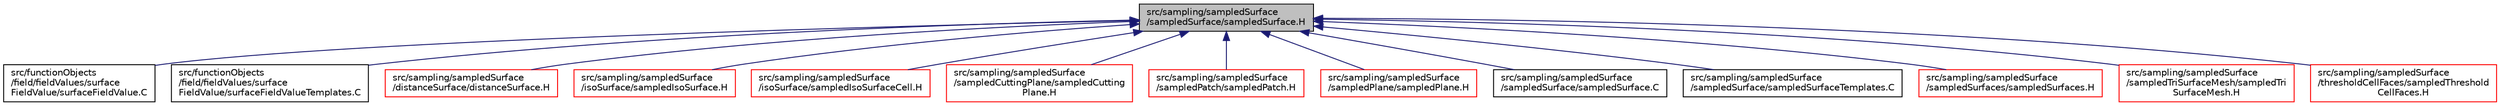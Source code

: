 digraph "src/sampling/sampledSurface/sampledSurface/sampledSurface.H"
{
  bgcolor="transparent";
  edge [fontname="Helvetica",fontsize="10",labelfontname="Helvetica",labelfontsize="10"];
  node [fontname="Helvetica",fontsize="10",shape=record];
  Node343 [label="src/sampling/sampledSurface\l/sampledSurface/sampledSurface.H",height=0.2,width=0.4,color="black", fillcolor="grey75", style="filled", fontcolor="black"];
  Node343 -> Node344 [dir="back",color="midnightblue",fontsize="10",style="solid",fontname="Helvetica"];
  Node344 [label="src/functionObjects\l/field/fieldValues/surface\lFieldValue/surfaceFieldValue.C",height=0.2,width=0.4,color="black",URL="$a04649.html"];
  Node343 -> Node345 [dir="back",color="midnightblue",fontsize="10",style="solid",fontname="Helvetica"];
  Node345 [label="src/functionObjects\l/field/fieldValues/surface\lFieldValue/surfaceFieldValueTemplates.C",height=0.2,width=0.4,color="black",URL="$a04658.html"];
  Node343 -> Node346 [dir="back",color="midnightblue",fontsize="10",style="solid",fontname="Helvetica"];
  Node346 [label="src/sampling/sampledSurface\l/distanceSurface/distanceSurface.H",height=0.2,width=0.4,color="red",URL="$a15053.html"];
  Node343 -> Node349 [dir="back",color="midnightblue",fontsize="10",style="solid",fontname="Helvetica"];
  Node349 [label="src/sampling/sampledSurface\l/isoSurface/sampledIsoSurface.H",height=0.2,width=0.4,color="red",URL="$a15080.html"];
  Node343 -> Node352 [dir="back",color="midnightblue",fontsize="10",style="solid",fontname="Helvetica"];
  Node352 [label="src/sampling/sampledSurface\l/isoSurface/sampledIsoSurfaceCell.H",height=0.2,width=0.4,color="red",URL="$a15086.html"];
  Node343 -> Node355 [dir="back",color="midnightblue",fontsize="10",style="solid",fontname="Helvetica"];
  Node355 [label="src/sampling/sampledSurface\l/sampledCuttingPlane/sampledCutting\lPlane.H",height=0.2,width=0.4,color="red",URL="$a15098.html"];
  Node343 -> Node358 [dir="back",color="midnightblue",fontsize="10",style="solid",fontname="Helvetica"];
  Node358 [label="src/sampling/sampledSurface\l/sampledPatch/sampledPatch.H",height=0.2,width=0.4,color="red",URL="$a15107.html"];
  Node343 -> Node364 [dir="back",color="midnightblue",fontsize="10",style="solid",fontname="Helvetica"];
  Node364 [label="src/sampling/sampledSurface\l/sampledPlane/sampledPlane.H",height=0.2,width=0.4,color="red",URL="$a15125.html"];
  Node343 -> Node367 [dir="back",color="midnightblue",fontsize="10",style="solid",fontname="Helvetica"];
  Node367 [label="src/sampling/sampledSurface\l/sampledSurface/sampledSurface.C",height=0.2,width=0.4,color="black",URL="$a15131.html"];
  Node343 -> Node368 [dir="back",color="midnightblue",fontsize="10",style="solid",fontname="Helvetica"];
  Node368 [label="src/sampling/sampledSurface\l/sampledSurface/sampledSurfaceTemplates.C",height=0.2,width=0.4,color="black",URL="$a15137.html"];
  Node343 -> Node369 [dir="back",color="midnightblue",fontsize="10",style="solid",fontname="Helvetica"];
  Node369 [label="src/sampling/sampledSurface\l/sampledSurfaces/sampledSurfaces.H",height=0.2,width=0.4,color="red",URL="$a15146.html"];
  Node343 -> Node374 [dir="back",color="midnightblue",fontsize="10",style="solid",fontname="Helvetica"];
  Node374 [label="src/sampling/sampledSurface\l/sampledTriSurfaceMesh/sampledTri\lSurfaceMesh.H",height=0.2,width=0.4,color="red",URL="$a15158.html"];
  Node343 -> Node377 [dir="back",color="midnightblue",fontsize="10",style="solid",fontname="Helvetica"];
  Node377 [label="src/sampling/sampledSurface\l/thresholdCellFaces/sampledThreshold\lCellFaces.H",height=0.2,width=0.4,color="red",URL="$a15167.html"];
}
